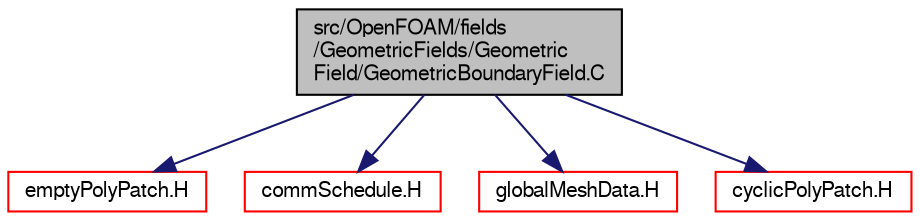 digraph "src/OpenFOAM/fields/GeometricFields/GeometricField/GeometricBoundaryField.C"
{
  bgcolor="transparent";
  edge [fontname="FreeSans",fontsize="10",labelfontname="FreeSans",labelfontsize="10"];
  node [fontname="FreeSans",fontsize="10",shape=record];
  Node0 [label="src/OpenFOAM/fields\l/GeometricFields/Geometric\lField/GeometricBoundaryField.C",height=0.2,width=0.4,color="black", fillcolor="grey75", style="filled", fontcolor="black"];
  Node0 -> Node1 [color="midnightblue",fontsize="10",style="solid",fontname="FreeSans"];
  Node1 [label="emptyPolyPatch.H",height=0.2,width=0.4,color="red",URL="$a11699.html"];
  Node0 -> Node153 [color="midnightblue",fontsize="10",style="solid",fontname="FreeSans"];
  Node153 [label="commSchedule.H",height=0.2,width=0.4,color="red",URL="$a12116.html"];
  Node0 -> Node156 [color="midnightblue",fontsize="10",style="solid",fontname="FreeSans"];
  Node156 [label="globalMeshData.H",height=0.2,width=0.4,color="red",URL="$a11534.html"];
  Node0 -> Node235 [color="midnightblue",fontsize="10",style="solid",fontname="FreeSans"];
  Node235 [label="cyclicPolyPatch.H",height=0.2,width=0.4,color="red",URL="$a11687.html"];
}
